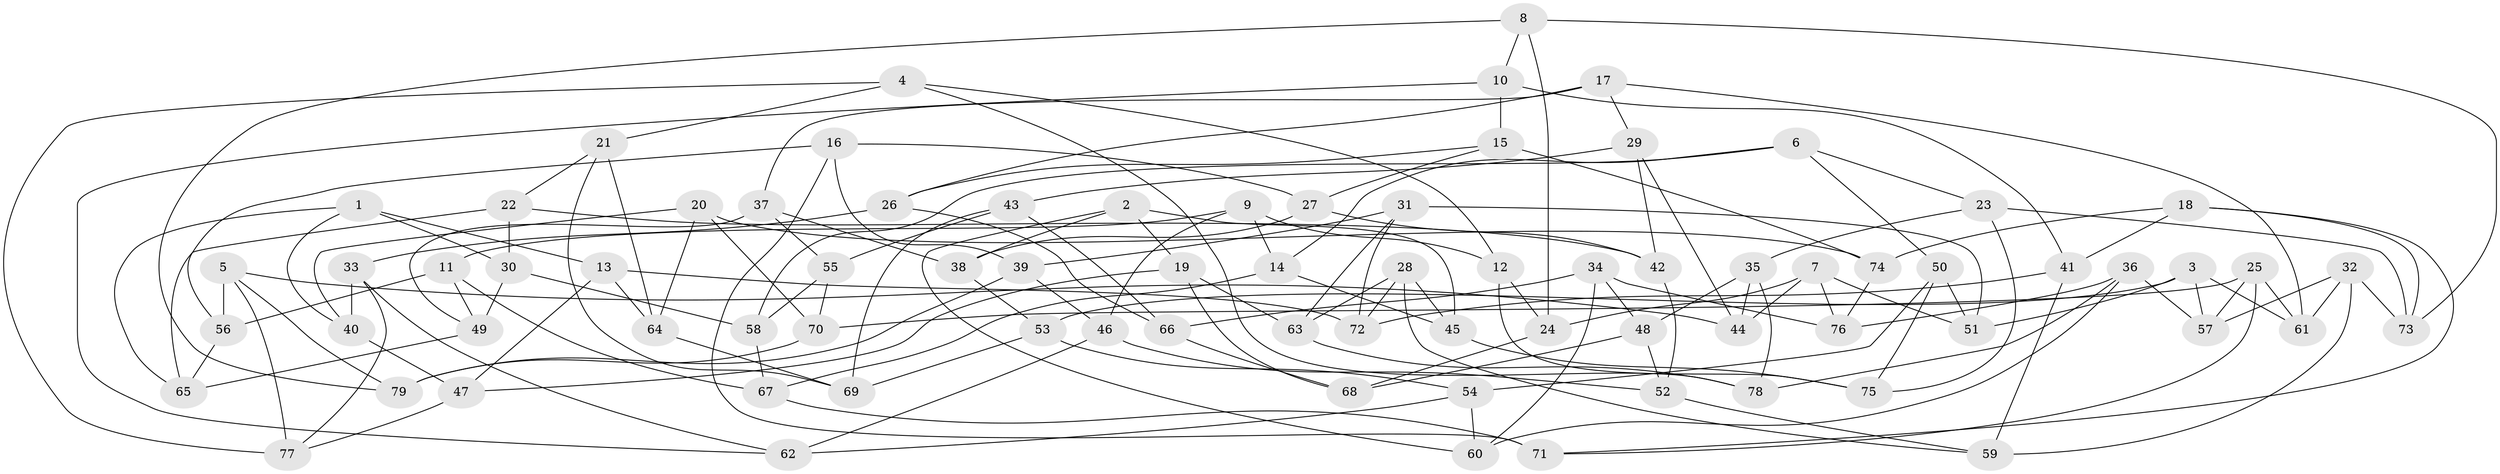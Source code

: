 // coarse degree distribution, {4: 0.30434782608695654, 3: 0.17391304347826086, 6: 0.08695652173913043, 5: 0.21739130434782608, 7: 0.043478260869565216, 8: 0.08695652173913043, 12: 0.08695652173913043}
// Generated by graph-tools (version 1.1) at 2025/00/03/04/25 22:00:57]
// undirected, 79 vertices, 158 edges
graph export_dot {
graph [start="1"]
  node [color=gray90,style=filled];
  1;
  2;
  3;
  4;
  5;
  6;
  7;
  8;
  9;
  10;
  11;
  12;
  13;
  14;
  15;
  16;
  17;
  18;
  19;
  20;
  21;
  22;
  23;
  24;
  25;
  26;
  27;
  28;
  29;
  30;
  31;
  32;
  33;
  34;
  35;
  36;
  37;
  38;
  39;
  40;
  41;
  42;
  43;
  44;
  45;
  46;
  47;
  48;
  49;
  50;
  51;
  52;
  53;
  54;
  55;
  56;
  57;
  58;
  59;
  60;
  61;
  62;
  63;
  64;
  65;
  66;
  67;
  68;
  69;
  70;
  71;
  72;
  73;
  74;
  75;
  76;
  77;
  78;
  79;
  1 -- 13;
  1 -- 30;
  1 -- 40;
  1 -- 65;
  2 -- 60;
  2 -- 45;
  2 -- 38;
  2 -- 19;
  3 -- 51;
  3 -- 53;
  3 -- 61;
  3 -- 57;
  4 -- 77;
  4 -- 21;
  4 -- 12;
  4 -- 78;
  5 -- 79;
  5 -- 56;
  5 -- 44;
  5 -- 77;
  6 -- 14;
  6 -- 23;
  6 -- 58;
  6 -- 50;
  7 -- 76;
  7 -- 44;
  7 -- 24;
  7 -- 51;
  8 -- 73;
  8 -- 24;
  8 -- 10;
  8 -- 79;
  9 -- 46;
  9 -- 11;
  9 -- 12;
  9 -- 14;
  10 -- 62;
  10 -- 15;
  10 -- 41;
  11 -- 49;
  11 -- 67;
  11 -- 56;
  12 -- 75;
  12 -- 24;
  13 -- 72;
  13 -- 47;
  13 -- 64;
  14 -- 45;
  14 -- 67;
  15 -- 27;
  15 -- 26;
  15 -- 74;
  16 -- 27;
  16 -- 56;
  16 -- 39;
  16 -- 71;
  17 -- 37;
  17 -- 26;
  17 -- 29;
  17 -- 61;
  18 -- 74;
  18 -- 41;
  18 -- 71;
  18 -- 73;
  19 -- 47;
  19 -- 68;
  19 -- 63;
  20 -- 40;
  20 -- 70;
  20 -- 74;
  20 -- 64;
  21 -- 22;
  21 -- 64;
  21 -- 69;
  22 -- 42;
  22 -- 30;
  22 -- 65;
  23 -- 73;
  23 -- 75;
  23 -- 35;
  24 -- 68;
  25 -- 70;
  25 -- 61;
  25 -- 71;
  25 -- 57;
  26 -- 33;
  26 -- 66;
  27 -- 38;
  27 -- 42;
  28 -- 45;
  28 -- 63;
  28 -- 72;
  28 -- 59;
  29 -- 43;
  29 -- 42;
  29 -- 44;
  30 -- 49;
  30 -- 58;
  31 -- 63;
  31 -- 72;
  31 -- 39;
  31 -- 51;
  32 -- 73;
  32 -- 57;
  32 -- 61;
  32 -- 59;
  33 -- 77;
  33 -- 40;
  33 -- 62;
  34 -- 60;
  34 -- 76;
  34 -- 66;
  34 -- 48;
  35 -- 78;
  35 -- 44;
  35 -- 48;
  36 -- 57;
  36 -- 76;
  36 -- 60;
  36 -- 78;
  37 -- 49;
  37 -- 55;
  37 -- 38;
  38 -- 53;
  39 -- 79;
  39 -- 46;
  40 -- 47;
  41 -- 59;
  41 -- 72;
  42 -- 52;
  43 -- 66;
  43 -- 55;
  43 -- 69;
  45 -- 75;
  46 -- 52;
  46 -- 62;
  47 -- 77;
  48 -- 68;
  48 -- 52;
  49 -- 65;
  50 -- 54;
  50 -- 51;
  50 -- 75;
  52 -- 59;
  53 -- 69;
  53 -- 54;
  54 -- 60;
  54 -- 62;
  55 -- 58;
  55 -- 70;
  56 -- 65;
  58 -- 67;
  63 -- 78;
  64 -- 69;
  66 -- 68;
  67 -- 71;
  70 -- 79;
  74 -- 76;
}
